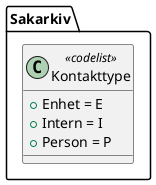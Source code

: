 @startuml
class Sakarkiv.Kontakttype <<codelist>> {
  +Enhet = E
  +Intern = I
  +Person = P
}
@enduml
